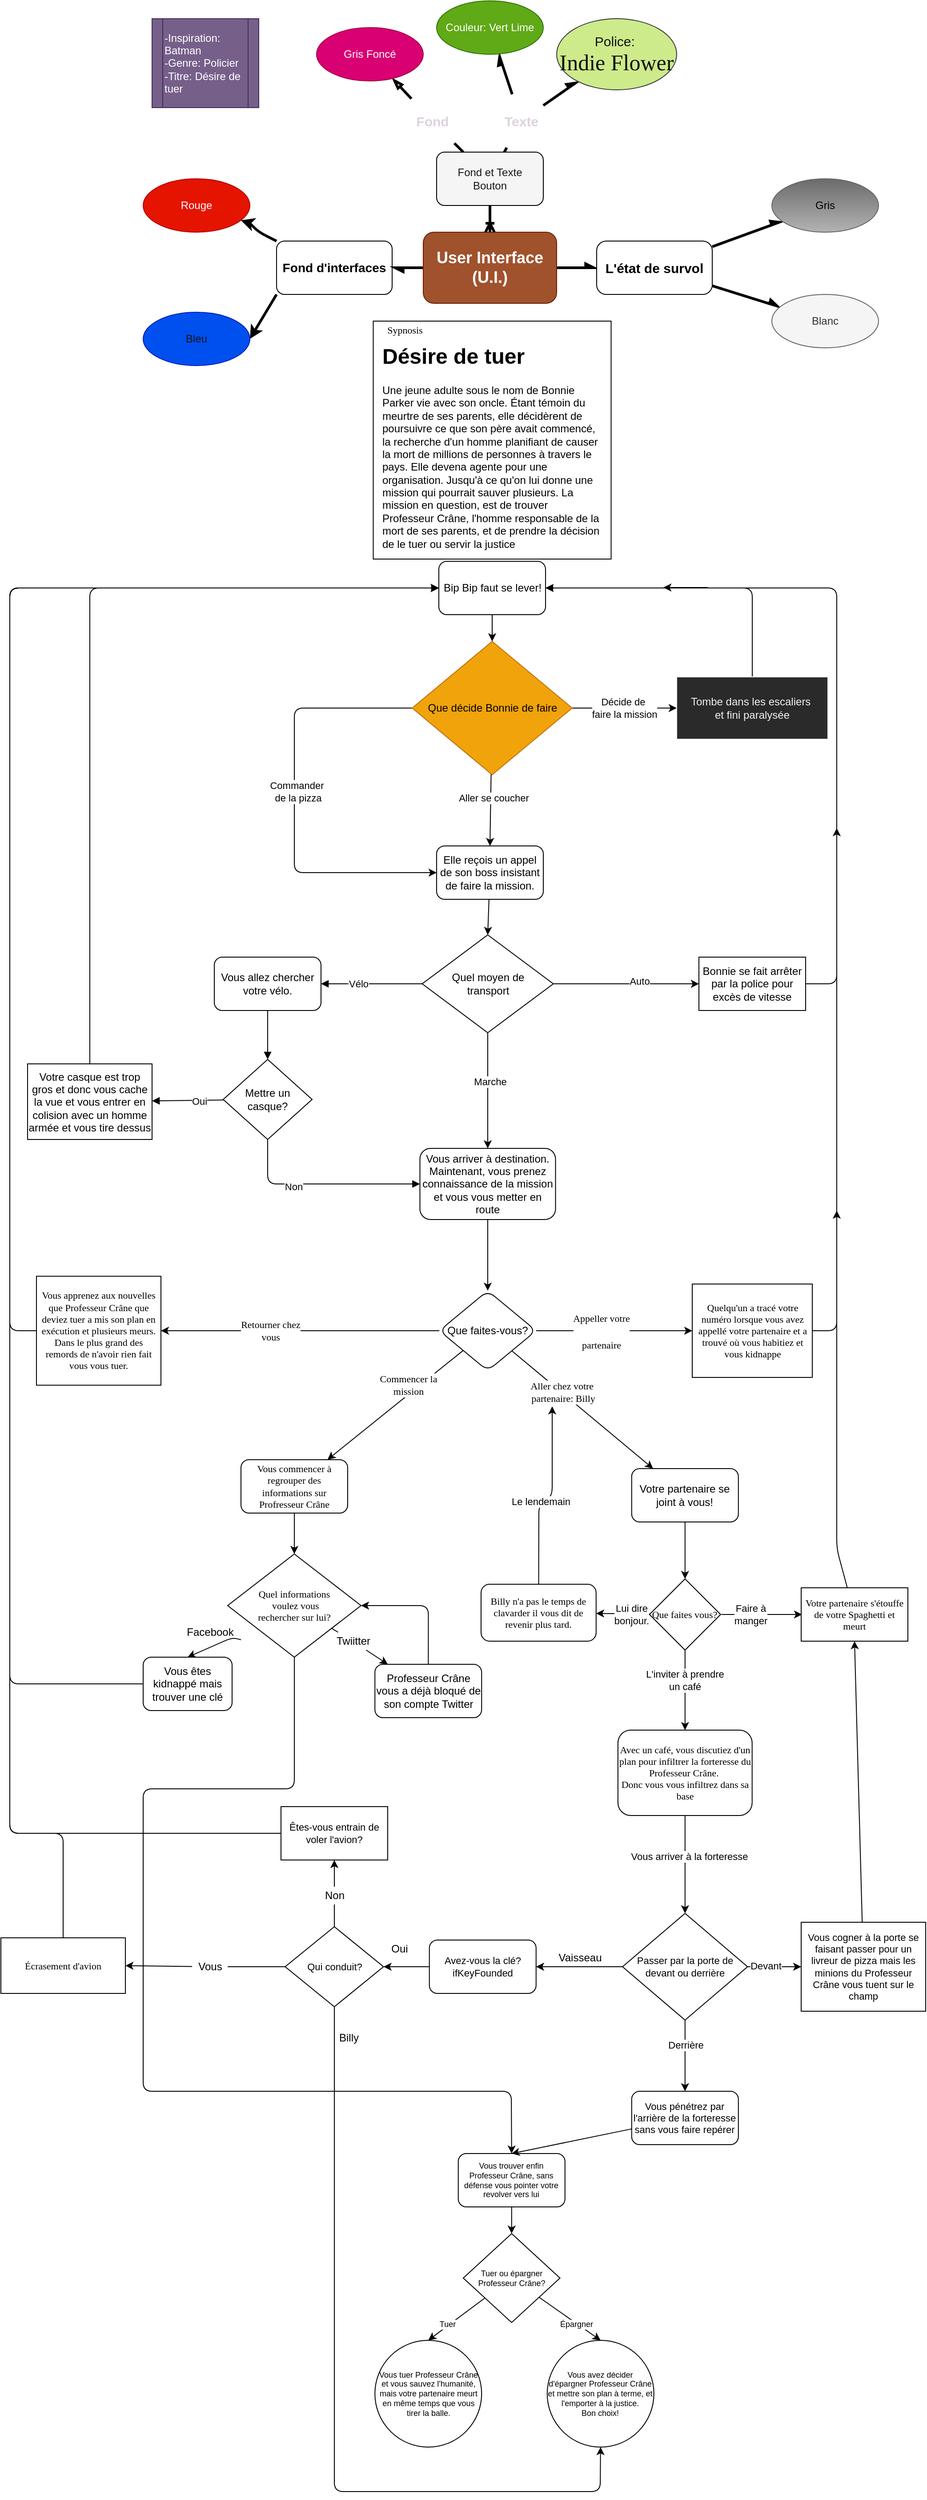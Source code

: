<mxfile>
    <diagram id="v_Run7EOav96LRcK4FTR" name="Sypnosis">
        <mxGraphModel dx="2796" dy="2898" grid="1" gridSize="10" guides="1" tooltips="1" connect="1" arrows="1" fold="1" page="1" pageScale="1" pageWidth="827" pageHeight="1169" math="0" shadow="0">
            <root>
                <mxCell id="0"/>
                <mxCell id="1" parent="0"/>
                <mxCell id="10" value="" style="edgeStyle=none;html=1;strokeWidth=3;" parent="1" target="9" edge="1">
                    <mxGeometry relative="1" as="geometry">
                        <mxPoint x="150" y="260" as="sourcePoint"/>
                        <Array as="points">
                            <mxPoint x="130" y="250"/>
                            <mxPoint x="120" y="240"/>
                        </Array>
                    </mxGeometry>
                </mxCell>
                <mxCell id="11" style="edgeStyle=none;html=1;strokeWidth=3;entryX=1;entryY=0.5;entryDx=0;entryDy=0;exitX=0;exitY=1;exitDx=0;exitDy=0;" parent="1" source="3" target="12" edge="1">
                    <mxGeometry relative="1" as="geometry">
                        <mxPoint x="80" y="300" as="targetPoint"/>
                    </mxGeometry>
                </mxCell>
                <mxCell id="3" value="&lt;h3&gt;Fond d'interfaces&lt;/h3&gt;" style="rounded=1;whiteSpace=wrap;html=1;" parent="1" vertex="1">
                    <mxGeometry x="150" y="260" width="130" height="60" as="geometry"/>
                </mxCell>
                <mxCell id="13" style="edgeStyle=none;html=1;fontColor=#121212;strokeWidth=3;endArrow=ERoneToMany;endFill=0;" parent="1" source="5" edge="1">
                    <mxGeometry relative="1" as="geometry">
                        <mxPoint x="390" y="200" as="targetPoint"/>
                    </mxGeometry>
                </mxCell>
                <mxCell id="32" value="" style="edgeStyle=none;html=1;fontSize=15;fontColor=#DED2DE;endArrow=async;endFill=1;strokeWidth=3;" parent="1" source="5" target="31" edge="1">
                    <mxGeometry relative="1" as="geometry"/>
                </mxCell>
                <mxCell id="33" style="edgeStyle=none;html=1;entryX=1;entryY=0.5;entryDx=0;entryDy=0;fontSize=15;fontColor=#DED2DE;endArrow=async;endFill=1;strokeWidth=3;" parent="1" source="5" target="3" edge="1">
                    <mxGeometry relative="1" as="geometry"/>
                </mxCell>
                <mxCell id="5" value="&lt;h2&gt;User Interface&lt;br&gt;(U.I.)&lt;/h2&gt;" style="rounded=1;whiteSpace=wrap;html=1;fillColor=#a0522d;fontColor=#ffffff;strokeColor=#6D1F00;" parent="1" vertex="1">
                    <mxGeometry x="315" y="250" width="150" height="80" as="geometry"/>
                </mxCell>
                <mxCell id="9" value="Rouge" style="ellipse;whiteSpace=wrap;html=1;rounded=1;fillColor=#e51400;fontColor=#ffffff;strokeColor=#B20000;" parent="1" vertex="1">
                    <mxGeometry y="190" width="120" height="60" as="geometry"/>
                </mxCell>
                <mxCell id="12" value="&lt;font color=&quot;#121212&quot;&gt;Bleu&lt;/font&gt;" style="ellipse;whiteSpace=wrap;html=1;fillColor=#0050ef;strokeColor=#001DBC;fontColor=#ffffff;" parent="1" vertex="1">
                    <mxGeometry y="340" width="120" height="60" as="geometry"/>
                </mxCell>
                <mxCell id="15" value="" style="edgeStyle=none;html=1;fontColor=#121212;endArrow=ERoneToMany;endFill=0;strokeWidth=3;" parent="1" source="14" target="5" edge="1">
                    <mxGeometry relative="1" as="geometry"/>
                </mxCell>
                <mxCell id="17" value="" style="edgeStyle=none;html=1;fontColor=#121112;endArrow=blockThin;endFill=0;strokeWidth=3;startArrow=none;" parent="1" source="21" target="16" edge="1">
                    <mxGeometry relative="1" as="geometry"/>
                </mxCell>
                <mxCell id="19" value="" style="edgeStyle=none;html=1;fontColor=#121112;endArrow=async;endFill=1;strokeWidth=3;startArrow=none;" parent="1" source="24" target="18" edge="1">
                    <mxGeometry relative="1" as="geometry"/>
                </mxCell>
                <mxCell id="14" value="&lt;font color=&quot;#171617&quot;&gt;Fond et Texte&lt;br&gt;Bouton&lt;/font&gt;" style="rounded=1;whiteSpace=wrap;html=1;fillColor=#F5F5F5;" parent="1" vertex="1">
                    <mxGeometry x="330" y="160" width="120" height="60" as="geometry"/>
                </mxCell>
                <mxCell id="16" value="Gris Foncé" style="ellipse;whiteSpace=wrap;html=1;fillColor=#d80073;strokeColor=#A50040;fontColor=#ffffff;rounded=1;" parent="1" vertex="1">
                    <mxGeometry x="195" y="20" width="120" height="60" as="geometry"/>
                </mxCell>
                <mxCell id="18" value="Couleur: Vert Lime" style="ellipse;whiteSpace=wrap;html=1;fillColor=#60a917;strokeColor=#2D7600;fontColor=#ffffff;rounded=1;" parent="1" vertex="1">
                    <mxGeometry x="330" y="-10" width="120" height="60" as="geometry"/>
                </mxCell>
                <mxCell id="21" value="&lt;h3&gt;&lt;font color=&quot;#ded2de&quot; style=&quot;font-size: 15px&quot;&gt;Fond&lt;/font&gt;&lt;/h3&gt;" style="text;html=1;align=center;verticalAlign=middle;resizable=0;points=[];autosize=1;strokeColor=none;fillColor=none;fontColor=#121112;" parent="1" vertex="1">
                    <mxGeometry x="300" y="100" width="50" height="50" as="geometry"/>
                </mxCell>
                <mxCell id="22" value="" style="edgeStyle=none;html=1;fontColor=#121112;endArrow=none;endFill=0;strokeWidth=3;" parent="1" source="14" target="21" edge="1">
                    <mxGeometry relative="1" as="geometry">
                        <mxPoint x="368.571" y="160" as="sourcePoint"/>
                        <mxPoint x="310.18" y="78.252" as="targetPoint"/>
                    </mxGeometry>
                </mxCell>
                <mxCell id="29" value="" style="edgeStyle=none;html=1;fontSize=15;fontColor=#DED2DE;endArrow=async;endFill=1;strokeWidth=3;" parent="1" source="24" target="28" edge="1">
                    <mxGeometry relative="1" as="geometry"/>
                </mxCell>
                <mxCell id="24" value="&lt;h3&gt;&lt;font style=&quot;font-size: 15px&quot;&gt;Texte&lt;/font&gt;&lt;/h3&gt;" style="text;html=1;align=center;verticalAlign=middle;resizable=0;points=[];autosize=1;strokeColor=none;fillColor=none;fontSize=15;fontColor=#DED2DE;" parent="1" vertex="1">
                    <mxGeometry x="400" y="95" width="50" height="60" as="geometry"/>
                </mxCell>
                <mxCell id="25" value="" style="edgeStyle=none;html=1;fontColor=#121112;endArrow=none;endFill=1;strokeWidth=3;" parent="1" source="14" target="24" edge="1">
                    <mxGeometry relative="1" as="geometry">
                        <mxPoint x="408" y="160" as="sourcePoint"/>
                        <mxPoint x="456.759" y="78.735" as="targetPoint"/>
                    </mxGeometry>
                </mxCell>
                <mxCell id="28" value="&lt;font color=&quot;#0f0f0f&quot;&gt;Police:&amp;nbsp;&lt;br&gt;&lt;font face=&quot;Indie Flower&quot; style=&quot;font-size: 25px&quot;&gt;Indie Flower&lt;/font&gt;&lt;br&gt;&lt;/font&gt;" style="ellipse;whiteSpace=wrap;html=1;fontSize=15;fillColor=#cdeb8b;strokeColor=#36393d;" parent="1" vertex="1">
                    <mxGeometry x="465" y="10" width="135" height="80" as="geometry"/>
                </mxCell>
                <mxCell id="35" value="" style="edgeStyle=none;html=1;fontSize=15;fontColor=#DED2DE;endArrow=async;endFill=1;strokeWidth=3;" parent="1" source="31" target="34" edge="1">
                    <mxGeometry relative="1" as="geometry"/>
                </mxCell>
                <mxCell id="37" value="" style="edgeStyle=none;html=1;fontSize=15;fontColor=#DED2DE;endArrow=async;endFill=1;strokeWidth=3;" parent="1" source="31" target="36" edge="1">
                    <mxGeometry relative="1" as="geometry"/>
                </mxCell>
                <mxCell id="31" value="&lt;h2&gt;&lt;font style=&quot;font-size: 15px&quot;&gt;L'état de survol&lt;/font&gt;&lt;/h2&gt;" style="rounded=1;whiteSpace=wrap;html=1;arcSize=18;" parent="1" vertex="1">
                    <mxGeometry x="510" y="260" width="130" height="60" as="geometry"/>
                </mxCell>
                <mxCell id="34" value="Gris" style="ellipse;whiteSpace=wrap;html=1;rounded=1;arcSize=18;fillColor=#6B6B6B;gradientColor=#b3b3b3;strokeColor=#666666;" parent="1" vertex="1">
                    <mxGeometry x="707" y="190" width="120" height="60" as="geometry"/>
                </mxCell>
                <mxCell id="36" value="Blanc" style="ellipse;whiteSpace=wrap;html=1;rounded=1;arcSize=18;fillColor=#f5f5f5;fontColor=#333333;strokeColor=#666666;" parent="1" vertex="1">
                    <mxGeometry x="707" y="320" width="120" height="60" as="geometry"/>
                </mxCell>
                <mxCell id="38" value="" style="whiteSpace=wrap;html=1;aspect=fixed;" parent="1" vertex="1">
                    <mxGeometry x="258.75" y="350" width="267.5" height="267.5" as="geometry"/>
                </mxCell>
                <mxCell id="39" value="&lt;h1&gt;Désire de tuer&lt;/h1&gt;&lt;p&gt;Une jeune adulte sous le nom de Bonnie Parker vie avec son oncle. Étant témoin du meurtre de ses parents, elle décidèrent de poursuivre ce que son père avait commencé, la recherche d'un homme planifiant de causer la mort de millions de personnes à travers le pays. Elle devena agente pour une organisation. Jusqu'à ce qu'on lui donne une mission qui pourrait sauver plusieurs. La mission en question, est de trouver Professeur Crâne, l'homme responsable de la mort de ses parents, et de prendre la décision de le tuer ou servir la justice&lt;/p&gt;" style="text;html=1;strokeColor=none;fillColor=none;spacing=5;spacingTop=-20;whiteSpace=wrap;overflow=hidden;rounded=0;" parent="1" vertex="1">
                    <mxGeometry x="263.75" y="370" width="252.5" height="250" as="geometry"/>
                </mxCell>
                <mxCell id="43" value="" style="edgeStyle=none;html=1;" parent="1" source="41" target="42" edge="1">
                    <mxGeometry relative="1" as="geometry"/>
                </mxCell>
                <mxCell id="44" value="Décide de&amp;nbsp;&lt;br&gt;faire la mission" style="edgeLabel;html=1;align=center;verticalAlign=middle;resizable=0;points=[];" parent="43" vertex="1" connectable="0">
                    <mxGeometry x="0.422" y="-1" relative="1" as="geometry">
                        <mxPoint x="-25" y="-1" as="offset"/>
                    </mxGeometry>
                </mxCell>
                <mxCell id="47" style="edgeStyle=none;html=1;entryX=0;entryY=0.5;entryDx=0;entryDy=0;" parent="1" source="41" target="49" edge="1">
                    <mxGeometry relative="1" as="geometry">
                        <mxPoint x="170" y="980" as="targetPoint"/>
                        <Array as="points">
                            <mxPoint x="170" y="785"/>
                            <mxPoint x="170" y="970"/>
                        </Array>
                    </mxGeometry>
                </mxCell>
                <mxCell id="52" value="Commander&amp;nbsp;&lt;br&gt;de la pizza" style="edgeLabel;html=1;align=center;verticalAlign=middle;resizable=0;points=[];" parent="47" vertex="1" connectable="0">
                    <mxGeometry x="-0.162" y="4" relative="1" as="geometry">
                        <mxPoint y="26" as="offset"/>
                    </mxGeometry>
                </mxCell>
                <mxCell id="48" style="edgeStyle=none;html=1;" parent="1" source="41" edge="1">
                    <mxGeometry relative="1" as="geometry">
                        <mxPoint x="390" y="940" as="targetPoint"/>
                    </mxGeometry>
                </mxCell>
                <mxCell id="51" value="Aller se coucher" style="edgeLabel;html=1;align=center;verticalAlign=middle;resizable=0;points=[];" parent="48" vertex="1" connectable="0">
                    <mxGeometry x="-0.35" y="3" relative="1" as="geometry">
                        <mxPoint as="offset"/>
                    </mxGeometry>
                </mxCell>
                <mxCell id="41" value="Que décide Bonnie de faire" style="rhombus;whiteSpace=wrap;html=1;fillColor=#f0a30a;fontColor=#000000;strokeColor=#BD7000;" parent="1" vertex="1">
                    <mxGeometry x="302.5" y="710" width="180" height="150" as="geometry"/>
                </mxCell>
                <mxCell id="55" style="edgeStyle=none;html=1;entryX=1;entryY=0.5;entryDx=0;entryDy=0;" parent="1" source="42" target="53" edge="1">
                    <mxGeometry relative="1" as="geometry">
                        <Array as="points">
                            <mxPoint x="685" y="650"/>
                        </Array>
                    </mxGeometry>
                </mxCell>
                <mxCell id="42" value="Tombe dans les escaliers&amp;nbsp;&lt;br&gt;et fini paralysée" style="rounded=0;whiteSpace=wrap;html=1;fontFamily=Helvetica;fontSize=12;fontColor=rgb(240, 240, 240);align=center;strokeColor=rgb(240, 240, 240);fillColor=rgb(42, 42, 42);" parent="1" vertex="1">
                    <mxGeometry x="600" y="750" width="170" height="70" as="geometry"/>
                </mxCell>
                <mxCell id="56" style="edgeStyle=none;html=1;entryX=0.5;entryY=0;entryDx=0;entryDy=0;" parent="1" source="49" target="57" edge="1">
                    <mxGeometry relative="1" as="geometry">
                        <mxPoint x="390" y="1060" as="targetPoint"/>
                    </mxGeometry>
                </mxCell>
                <mxCell id="49" value="Elle reçois un appel de son boss insistant de faire la mission." style="rounded=1;whiteSpace=wrap;html=1;" parent="1" vertex="1">
                    <mxGeometry x="330" y="940" width="120" height="60" as="geometry"/>
                </mxCell>
                <mxCell id="54" style="edgeStyle=none;html=1;" parent="1" source="53" target="41" edge="1">
                    <mxGeometry relative="1" as="geometry"/>
                </mxCell>
                <mxCell id="53" value="Bip Bip faut se lever!" style="rounded=1;whiteSpace=wrap;html=1;" parent="1" vertex="1">
                    <mxGeometry x="332.5" y="620" width="120" height="60" as="geometry"/>
                </mxCell>
                <mxCell id="59" style="edgeStyle=none;html=1;entryX=0.5;entryY=0;entryDx=0;entryDy=0;" parent="1" source="57" target="79" edge="1">
                    <mxGeometry relative="1" as="geometry">
                        <mxPoint x="390" y="1300" as="targetPoint"/>
                    </mxGeometry>
                </mxCell>
                <mxCell id="76" value="Marche" style="edgeLabel;html=1;align=center;verticalAlign=middle;resizable=0;points=[];" parent="59" vertex="1" connectable="0">
                    <mxGeometry x="-0.156" y="2" relative="1" as="geometry">
                        <mxPoint as="offset"/>
                    </mxGeometry>
                </mxCell>
                <mxCell id="60" style="edgeStyle=none;html=1;entryX=0;entryY=0.5;entryDx=0;entryDy=0;" parent="1" source="57" target="62" edge="1">
                    <mxGeometry relative="1" as="geometry">
                        <mxPoint x="620" y="1095" as="targetPoint"/>
                    </mxGeometry>
                </mxCell>
                <mxCell id="61" value="Auto" style="edgeLabel;html=1;align=center;verticalAlign=middle;resizable=0;points=[];" parent="60" vertex="1" connectable="0">
                    <mxGeometry x="0.181" y="3" relative="1" as="geometry">
                        <mxPoint as="offset"/>
                    </mxGeometry>
                </mxCell>
                <mxCell id="66" style="edgeStyle=none;html=1;endArrow=block;endFill=1;entryX=1;entryY=0.5;entryDx=0;entryDy=0;" parent="1" source="57" target="69" edge="1">
                    <mxGeometry relative="1" as="geometry">
                        <mxPoint x="210" y="1095" as="targetPoint"/>
                    </mxGeometry>
                </mxCell>
                <mxCell id="67" value="Vélo" style="edgeLabel;html=1;align=center;verticalAlign=middle;resizable=0;points=[];" parent="66" vertex="1" connectable="0">
                    <mxGeometry x="0.268" relative="1" as="geometry">
                        <mxPoint as="offset"/>
                    </mxGeometry>
                </mxCell>
                <mxCell id="57" value="Quel moyen de &lt;br&gt;transport" style="rhombus;whiteSpace=wrap;html=1;" parent="1" vertex="1">
                    <mxGeometry x="313.75" y="1040" width="147.5" height="110" as="geometry"/>
                </mxCell>
                <mxCell id="63" style="edgeStyle=none;html=1;entryX=1;entryY=0.5;entryDx=0;entryDy=0;endArrow=block;endFill=1;" parent="1" source="62" target="53" edge="1">
                    <mxGeometry relative="1" as="geometry">
                        <mxPoint x="780" y="640" as="targetPoint"/>
                        <Array as="points">
                            <mxPoint x="780" y="1095"/>
                            <mxPoint x="780" y="650"/>
                        </Array>
                    </mxGeometry>
                </mxCell>
                <mxCell id="62" value="Bonnie se fait arrêter par la police pour excès de vitesse" style="rounded=0;whiteSpace=wrap;html=1;" parent="1" vertex="1">
                    <mxGeometry x="625" y="1065" width="120" height="60" as="geometry"/>
                </mxCell>
                <mxCell id="65" value="" style="endArrow=classic;html=1;" parent="1" edge="1">
                    <mxGeometry width="50" height="50" relative="1" as="geometry">
                        <mxPoint x="635" y="649.5" as="sourcePoint"/>
                        <mxPoint x="585" y="649.5" as="targetPoint"/>
                    </mxGeometry>
                </mxCell>
                <mxCell id="70" style="edgeStyle=none;html=1;endArrow=block;endFill=1;" parent="1" source="69" target="71" edge="1">
                    <mxGeometry relative="1" as="geometry">
                        <mxPoint x="140" y="1200" as="targetPoint"/>
                    </mxGeometry>
                </mxCell>
                <mxCell id="69" value="Vous allez chercher votre vélo." style="rounded=1;whiteSpace=wrap;html=1;" parent="1" vertex="1">
                    <mxGeometry x="80" y="1065" width="120" height="60" as="geometry"/>
                </mxCell>
                <mxCell id="72" style="edgeStyle=none;html=1;endArrow=block;endFill=1;" parent="1" source="71" target="73" edge="1">
                    <mxGeometry relative="1" as="geometry">
                        <mxPoint x="-30" y="1225" as="targetPoint"/>
                    </mxGeometry>
                </mxCell>
                <mxCell id="74" value="Oui" style="edgeLabel;html=1;align=center;verticalAlign=middle;resizable=0;points=[];" parent="72" vertex="1" connectable="0">
                    <mxGeometry x="-0.317" y="1" relative="1" as="geometry">
                        <mxPoint as="offset"/>
                    </mxGeometry>
                </mxCell>
                <mxCell id="75" style="edgeStyle=none;html=1;endArrow=block;endFill=1;entryX=0;entryY=0.5;entryDx=0;entryDy=0;" parent="1" source="71" target="79" edge="1">
                    <mxGeometry relative="1" as="geometry">
                        <mxPoint x="140" y="1340" as="targetPoint"/>
                        <Array as="points">
                            <mxPoint x="140" y="1320"/>
                        </Array>
                    </mxGeometry>
                </mxCell>
                <mxCell id="78" value="Non" style="edgeLabel;html=1;align=center;verticalAlign=middle;resizable=0;points=[];" parent="75" vertex="1" connectable="0">
                    <mxGeometry x="-0.286" y="-3" relative="1" as="geometry">
                        <mxPoint as="offset"/>
                    </mxGeometry>
                </mxCell>
                <mxCell id="71" value="Mettre un casque?" style="rhombus;whiteSpace=wrap;html=1;" parent="1" vertex="1">
                    <mxGeometry x="90" y="1180" width="100" height="90" as="geometry"/>
                </mxCell>
                <mxCell id="77" style="edgeStyle=none;html=1;endArrow=block;endFill=1;entryX=0;entryY=0.5;entryDx=0;entryDy=0;" parent="1" source="73" target="53" edge="1">
                    <mxGeometry relative="1" as="geometry">
                        <mxPoint x="-100" y="610" as="targetPoint"/>
                        <Array as="points">
                            <mxPoint x="-60" y="650"/>
                        </Array>
                    </mxGeometry>
                </mxCell>
                <mxCell id="73" value="Votre casque est trop gros et donc vous cache la vue et vous entrer en colision avec un homme armée et vous tire dessus" style="rounded=0;whiteSpace=wrap;html=1;" parent="1" vertex="1">
                    <mxGeometry x="-130" y="1185" width="140" height="85" as="geometry"/>
                </mxCell>
                <mxCell id="81" value="" style="edgeStyle=none;html=1;" parent="1" source="79" target="80" edge="1">
                    <mxGeometry relative="1" as="geometry"/>
                </mxCell>
                <mxCell id="79" value="Vous arriver à destination. Maintenant, vous prenez connaissance de la mission et vous vous metter en route" style="rounded=1;whiteSpace=wrap;html=1;" parent="1" vertex="1">
                    <mxGeometry x="311.25" y="1280" width="152.5" height="80" as="geometry"/>
                </mxCell>
                <mxCell id="86" value="" style="edgeStyle=none;html=1;fontFamily=Indie Flower;fontSource=https%3A%2F%2Ffonts.googleapis.com%2Fcss%3Ffamily%3DIndie%2BFlower;fontSize=25;" parent="1" source="80" target="88" edge="1">
                    <mxGeometry relative="1" as="geometry">
                        <mxPoint x="526.298" y="1600" as="targetPoint"/>
                    </mxGeometry>
                </mxCell>
                <mxCell id="87" value="&lt;font style=&quot;font-size: 11px&quot;&gt;&lt;font face=&quot;Verdana&quot; style=&quot;font-size: 11px&quot;&gt;Appeller votre&lt;br&gt;partenaire&lt;/font&gt;&lt;br&gt;&lt;/font&gt;" style="edgeLabel;html=1;align=center;verticalAlign=middle;resizable=0;points=[];fontSize=25;fontFamily=Indie Flower;" parent="86" vertex="1" connectable="0">
                    <mxGeometry x="-0.167" y="4" relative="1" as="geometry">
                        <mxPoint as="offset"/>
                    </mxGeometry>
                </mxCell>
                <mxCell id="92" value="" style="edgeStyle=none;html=1;fontFamily=Verdana;fontSize=11;" parent="1" source="80" target="91" edge="1">
                    <mxGeometry relative="1" as="geometry"/>
                </mxCell>
                <mxCell id="93" value="Aller chez votre&amp;nbsp;&lt;br&gt;partenaire: Billy" style="edgeLabel;html=1;align=center;verticalAlign=middle;resizable=0;points=[];fontSize=11;fontFamily=Verdana;" parent="92" vertex="1" connectable="0">
                    <mxGeometry x="-0.283" y="1" relative="1" as="geometry">
                        <mxPoint as="offset"/>
                    </mxGeometry>
                </mxCell>
                <mxCell id="94" style="edgeStyle=none;html=1;fontFamily=Verdana;fontSize=11;" parent="1" source="80" target="96" edge="1">
                    <mxGeometry relative="1" as="geometry">
                        <mxPoint x="300" y="1630" as="targetPoint"/>
                    </mxGeometry>
                </mxCell>
                <mxCell id="95" value="Commencer la&lt;br&gt;mission" style="edgeLabel;html=1;align=center;verticalAlign=middle;resizable=0;points=[];fontSize=11;fontFamily=Verdana;" parent="94" vertex="1" connectable="0">
                    <mxGeometry x="-0.193" y="3" relative="1" as="geometry">
                        <mxPoint x="-3" y="-13" as="offset"/>
                    </mxGeometry>
                </mxCell>
                <mxCell id="97" style="edgeStyle=none;html=1;fontFamily=Verdana;fontSize=11;entryX=1;entryY=0.5;entryDx=0;entryDy=0;" parent="1" source="80" target="100" edge="1">
                    <mxGeometry relative="1" as="geometry">
                        <mxPoint x="179.208" y="1480.792" as="targetPoint"/>
                    </mxGeometry>
                </mxCell>
                <mxCell id="98" value="Retourner chez&lt;br&gt;vous" style="edgeLabel;html=1;align=center;verticalAlign=middle;resizable=0;points=[];fontSize=11;fontFamily=Verdana;" parent="97" vertex="1" connectable="0">
                    <mxGeometry x="0.44" y="1" relative="1" as="geometry">
                        <mxPoint x="35" y="-1" as="offset"/>
                    </mxGeometry>
                </mxCell>
                <mxCell id="80" value="Que faites-vous?" style="rhombus;whiteSpace=wrap;html=1;rounded=1;" parent="1" vertex="1">
                    <mxGeometry x="333.13" y="1440" width="108.75" height="90" as="geometry"/>
                </mxCell>
                <mxCell id="82" value="&lt;div&gt;&lt;span style=&quot;color: rgb(255 , 255 , 255)&quot;&gt;-Inspiration: Batman&lt;/span&gt;&lt;/div&gt;&lt;span style=&quot;color: rgb(255 , 255 , 255)&quot;&gt;-Genre: Policier&lt;/span&gt;&lt;br style=&quot;color: rgb(255 , 255 , 255)&quot;&gt;&lt;span style=&quot;color: rgb(255 , 255 , 255)&quot;&gt;-Titre: Désire de tuer&lt;/span&gt;" style="shape=process;whiteSpace=wrap;html=1;backgroundOutline=1;align=left;fillColor=#76608a;fontColor=#ffffff;strokeColor=#432D57;" parent="1" vertex="1">
                    <mxGeometry x="10" y="10" width="120" height="100" as="geometry"/>
                </mxCell>
                <mxCell id="89" style="edgeStyle=none;html=1;fontFamily=Verdana;fontSize=11;" parent="1" source="88" edge="1">
                    <mxGeometry relative="1" as="geometry">
                        <mxPoint x="780" y="920" as="targetPoint"/>
                        <Array as="points">
                            <mxPoint x="780" y="1485"/>
                        </Array>
                    </mxGeometry>
                </mxCell>
                <mxCell id="88" value="Quelqu'un a tracé votre numéro lorsque vous avez appellé votre partenaire et a trouvé où vous habitiez et vous kidnappe" style="rounded=0;whiteSpace=wrap;html=1;fontFamily=Verdana;fontSize=11;" parent="1" vertex="1">
                    <mxGeometry x="617.5" y="1432.5" width="135" height="105" as="geometry"/>
                </mxCell>
                <mxCell id="107" style="edgeStyle=none;html=1;fontFamily=Verdana;fontSize=11;" parent="1" source="91" target="104" edge="1">
                    <mxGeometry relative="1" as="geometry"/>
                </mxCell>
                <mxCell id="91" value="Votre partenaire se joint à vous!" style="whiteSpace=wrap;html=1;rounded=1;" parent="1" vertex="1">
                    <mxGeometry x="549.385" y="1640" width="120" height="60" as="geometry"/>
                </mxCell>
                <mxCell id="106" style="edgeStyle=none;html=1;entryX=0.5;entryY=0;entryDx=0;entryDy=0;fontFamily=Verdana;fontSize=11;" parent="1" source="96" target="105" edge="1">
                    <mxGeometry relative="1" as="geometry"/>
                </mxCell>
                <mxCell id="96" value="Vous commencer à regrouper des informations sur Profresseur Crâne" style="rounded=1;whiteSpace=wrap;html=1;fontFamily=Verdana;fontSize=11;" parent="1" vertex="1">
                    <mxGeometry x="110" y="1630" width="120" height="60" as="geometry"/>
                </mxCell>
                <mxCell id="101" style="edgeStyle=none;html=1;fontFamily=Verdana;fontSize=11;entryX=0;entryY=0.5;entryDx=0;entryDy=0;" parent="1" source="100" target="53" edge="1">
                    <mxGeometry relative="1" as="geometry">
                        <mxPoint x="-150" y="650" as="targetPoint"/>
                        <Array as="points">
                            <mxPoint x="-150" y="1485"/>
                            <mxPoint x="-150" y="650"/>
                        </Array>
                    </mxGeometry>
                </mxCell>
                <mxCell id="100" value="Vous apprenez aux nouvelles que Professeur Crâne que deviez tuer a mis son plan en exécution et plusieurs meurs. Dans le plus grand des remords de n'avoir rien fait vous vous tuer." style="rounded=0;whiteSpace=wrap;html=1;fontFamily=Verdana;fontSize=11;" parent="1" vertex="1">
                    <mxGeometry x="-120" y="1423.75" width="140" height="122.5" as="geometry"/>
                </mxCell>
                <mxCell id="103" value="Sypnosis" style="text;html=1;align=center;verticalAlign=middle;resizable=0;points=[];autosize=1;strokeColor=none;fillColor=none;fontSize=11;fontFamily=Verdana;" parent="1" vertex="1">
                    <mxGeometry x="263.75" y="350" width="60" height="20" as="geometry"/>
                </mxCell>
                <mxCell id="131" value="" style="edgeStyle=none;html=1;fontSize=9;" parent="1" source="104" target="130" edge="1">
                    <mxGeometry relative="1" as="geometry"/>
                </mxCell>
                <mxCell id="132" value="L'inviter à prendre&lt;br style=&quot;font-size: 11px;&quot;&gt;un café" style="edgeLabel;html=1;align=center;verticalAlign=middle;resizable=0;points=[];fontSize=11;" parent="131" vertex="1" connectable="0">
                    <mxGeometry x="-0.257" y="-1" relative="1" as="geometry">
                        <mxPoint as="offset"/>
                    </mxGeometry>
                </mxCell>
                <mxCell id="134" value="" style="edgeStyle=none;html=1;fontSize=11;" parent="1" edge="1">
                    <mxGeometry relative="1" as="geometry">
                        <mxPoint x="650.39" y="1804" as="sourcePoint"/>
                        <mxPoint x="741" y="1804" as="targetPoint"/>
                    </mxGeometry>
                </mxCell>
                <mxCell id="138" value="Faire à &lt;br&gt;manger" style="edgeLabel;html=1;align=center;verticalAlign=middle;resizable=0;points=[];fontSize=11;" parent="134" vertex="1" connectable="0">
                    <mxGeometry x="-0.291" relative="1" as="geometry">
                        <mxPoint as="offset"/>
                    </mxGeometry>
                </mxCell>
                <mxCell id="136" value="" style="edgeStyle=none;html=1;fontSize=11;" parent="1" source="104" target="135" edge="1">
                    <mxGeometry relative="1" as="geometry"/>
                </mxCell>
                <mxCell id="140" value="Lui dire&lt;br&gt;bonjour." style="edgeLabel;html=1;align=center;verticalAlign=middle;resizable=0;points=[];fontSize=11;" parent="136" vertex="1" connectable="0">
                    <mxGeometry x="-0.293" relative="1" as="geometry">
                        <mxPoint as="offset"/>
                    </mxGeometry>
                </mxCell>
                <mxCell id="104" value="Que faites vous?" style="rhombus;whiteSpace=wrap;html=1;fontFamily=Verdana;fontSize=11;" parent="1" vertex="1">
                    <mxGeometry x="569.39" y="1764" width="80" height="80" as="geometry"/>
                </mxCell>
                <mxCell id="109" value="" style="edgeStyle=none;html=1;entryX=0.5;entryY=0;entryDx=0;entryDy=0;startArrow=none;" parent="1" source="152" target="110" edge="1">
                    <mxGeometry relative="1" as="geometry">
                        <mxPoint x="170" y="1960" as="targetPoint"/>
                        <Array as="points">
                            <mxPoint x="100" y="1830"/>
                        </Array>
                    </mxGeometry>
                </mxCell>
                <mxCell id="113" style="edgeStyle=none;html=1;startArrow=none;" parent="1" source="154" target="115" edge="1">
                    <mxGeometry relative="1" as="geometry">
                        <mxPoint x="258.75" y="1870" as="targetPoint"/>
                    </mxGeometry>
                </mxCell>
                <mxCell id="157" style="edgeStyle=none;html=1;entryX=0.5;entryY=0;entryDx=0;entryDy=0;" edge="1" parent="1" source="105" target="125">
                    <mxGeometry relative="1" as="geometry">
                        <Array as="points">
                            <mxPoint x="170" y="2000"/>
                            <mxPoint y="2000"/>
                            <mxPoint y="2340"/>
                            <mxPoint x="414" y="2340"/>
                        </Array>
                    </mxGeometry>
                </mxCell>
                <mxCell id="105" value="Quel informations&lt;br&gt;&amp;nbsp;voulez vous &lt;br&gt;rechercher sur lui?" style="rhombus;whiteSpace=wrap;html=1;fontFamily=Verdana;fontSize=11;" parent="1" vertex="1">
                    <mxGeometry x="95" y="1736" width="150" height="116" as="geometry"/>
                </mxCell>
                <mxCell id="156" style="edgeStyle=none;html=1;entryX=0;entryY=0.5;entryDx=0;entryDy=0;" edge="1" parent="1" source="110" target="53">
                    <mxGeometry relative="1" as="geometry">
                        <mxPoint x="-200" y="1590" as="targetPoint"/>
                        <Array as="points">
                            <mxPoint x="-150" y="1882"/>
                            <mxPoint x="-150" y="650"/>
                        </Array>
                    </mxGeometry>
                </mxCell>
                <mxCell id="110" value="Vous êtes kidnappé mais trouver une clé" style="rounded=1;whiteSpace=wrap;html=1;" parent="1" vertex="1">
                    <mxGeometry y="1852" width="100" height="60" as="geometry"/>
                </mxCell>
                <mxCell id="116" style="edgeStyle=none;html=1;entryX=1;entryY=0.5;entryDx=0;entryDy=0;fontSize=9;" parent="1" source="115" target="105" edge="1">
                    <mxGeometry relative="1" as="geometry">
                        <Array as="points">
                            <mxPoint x="320.75" y="1794"/>
                        </Array>
                    </mxGeometry>
                </mxCell>
                <mxCell id="115" value="Professeur Crâne vous a déjà bloqué de son compte Twitter" style="rounded=1;whiteSpace=wrap;html=1;" parent="1" vertex="1">
                    <mxGeometry x="260.63" y="1860" width="120" height="60" as="geometry"/>
                </mxCell>
                <mxCell id="117" value="Vous tuer Professeur Crâne et vous sauvez l'humanité, mais votre partenaire meurt en même temps que vous tirer la balle." style="ellipse;whiteSpace=wrap;html=1;aspect=fixed;fontSize=9;" parent="1" vertex="1">
                    <mxGeometry x="260.63" y="2620" width="120" height="120" as="geometry"/>
                </mxCell>
                <mxCell id="118" value="Vous avez décider d'épargner Professeur Crâne et mettre son plan à terme, et l'emporter à la justice.&lt;br&gt;Bon choix!" style="ellipse;whiteSpace=wrap;html=1;aspect=fixed;fontSize=9;" parent="1" vertex="1">
                    <mxGeometry x="454.38" y="2620" width="120" height="120" as="geometry"/>
                </mxCell>
                <mxCell id="120" style="edgeStyle=none;html=1;entryX=0.5;entryY=0;entryDx=0;entryDy=0;fontSize=9;" parent="1" source="119" target="117" edge="1">
                    <mxGeometry relative="1" as="geometry"/>
                </mxCell>
                <mxCell id="121" value="Tuer" style="edgeLabel;html=1;align=center;verticalAlign=middle;resizable=0;points=[];fontSize=9;" parent="120" vertex="1" connectable="0">
                    <mxGeometry x="0.279" y="-2" relative="1" as="geometry">
                        <mxPoint x="-1" as="offset"/>
                    </mxGeometry>
                </mxCell>
                <mxCell id="122" style="edgeStyle=none;html=1;entryX=0.5;entryY=0;entryDx=0;entryDy=0;fontSize=9;" parent="1" source="119" target="118" edge="1">
                    <mxGeometry relative="1" as="geometry"/>
                </mxCell>
                <mxCell id="124" value="Épargner" style="edgeLabel;html=1;align=center;verticalAlign=middle;resizable=0;points=[];fontSize=9;" parent="122" vertex="1" connectable="0">
                    <mxGeometry x="0.214" y="-1" relative="1" as="geometry">
                        <mxPoint as="offset"/>
                    </mxGeometry>
                </mxCell>
                <mxCell id="119" value="Tuer ou épargner&lt;br&gt;Professeur Crâne?" style="rhombus;whiteSpace=wrap;html=1;fontSize=9;" parent="1" vertex="1">
                    <mxGeometry x="360" y="2500" width="108.75" height="100" as="geometry"/>
                </mxCell>
                <mxCell id="126" style="edgeStyle=none;html=1;fontSize=9;" parent="1" source="125" target="119" edge="1">
                    <mxGeometry relative="1" as="geometry"/>
                </mxCell>
                <mxCell id="125" value="&lt;span&gt;Vous trouver enfin Professeur Crâne, sans défense vous pointer votre revolver vers lui&lt;/span&gt;" style="rounded=1;whiteSpace=wrap;html=1;fontSize=9;" parent="1" vertex="1">
                    <mxGeometry x="354.38" y="2410" width="120" height="60" as="geometry"/>
                </mxCell>
                <mxCell id="DAfsbiZkUK1ATvpT1wVj-142" style="edgeStyle=none;html=1;fontSize=11;" parent="1" source="130" target="DAfsbiZkUK1ATvpT1wVj-144" edge="1">
                    <mxGeometry relative="1" as="geometry">
                        <mxPoint x="609.39" y="2160" as="targetPoint"/>
                    </mxGeometry>
                </mxCell>
                <mxCell id="DAfsbiZkUK1ATvpT1wVj-143" value="Vous arriver à la forteresse" style="edgeLabel;html=1;align=center;verticalAlign=middle;resizable=0;points=[];fontSize=11;" parent="DAfsbiZkUK1ATvpT1wVj-142" vertex="1" connectable="0">
                    <mxGeometry x="-0.169" y="4" relative="1" as="geometry">
                        <mxPoint as="offset"/>
                    </mxGeometry>
                </mxCell>
                <mxCell id="130" value="Avec un café, vous discutiez d'un plan pour infiltrer la forteresse du Professeur Crâne.&amp;nbsp;&lt;br&gt;Donc vous vous infiltrez dans sa base" style="rounded=1;whiteSpace=wrap;html=1;fontSize=11;fontFamily=Verdana;" parent="1" vertex="1">
                    <mxGeometry x="533.93" y="1934" width="150.92" height="96" as="geometry"/>
                </mxCell>
                <mxCell id="139" style="edgeStyle=none;html=1;fontSize=11;" parent="1" source="133" edge="1">
                    <mxGeometry relative="1" as="geometry">
                        <mxPoint x="780" y="1350" as="targetPoint"/>
                        <Array as="points">
                            <mxPoint x="780" y="1730"/>
                        </Array>
                    </mxGeometry>
                </mxCell>
                <mxCell id="133" value="Votre partenaire s'étouffe de votre Spaghetti et meurt" style="whiteSpace=wrap;html=1;fontSize=11;fontFamily=Verdana;" parent="1" vertex="1">
                    <mxGeometry x="740" y="1774" width="120" height="60" as="geometry"/>
                </mxCell>
                <mxCell id="141" style="edgeStyle=none;html=1;fontSize=11;" parent="1" source="135" edge="1">
                    <mxGeometry relative="1" as="geometry">
                        <mxPoint x="460" y="1570" as="targetPoint"/>
                        <Array as="points">
                            <mxPoint x="445" y="1680"/>
                            <mxPoint x="460" y="1670"/>
                        </Array>
                    </mxGeometry>
                </mxCell>
                <mxCell id="142" value="Le lendemain" style="edgeLabel;html=1;align=center;verticalAlign=middle;resizable=0;points=[];fontSize=11;" parent="141" vertex="1" connectable="0">
                    <mxGeometry x="-0.1" y="2" relative="1" as="geometry">
                        <mxPoint as="offset"/>
                    </mxGeometry>
                </mxCell>
                <mxCell id="135" value="Billy n'a pas le temps de clavarder il vous dit de revenir plus tard." style="rounded=1;whiteSpace=wrap;html=1;fontSize=11;fontFamily=Verdana;" parent="1" vertex="1">
                    <mxGeometry x="380" y="1770" width="129.39" height="64" as="geometry"/>
                </mxCell>
                <mxCell id="DAfsbiZkUK1ATvpT1wVj-145" style="edgeStyle=none;html=1;fontSize=11;" parent="1" source="DAfsbiZkUK1ATvpT1wVj-144" target="DAfsbiZkUK1ATvpT1wVj-151" edge="1">
                    <mxGeometry relative="1" as="geometry">
                        <mxPoint x="609.39" y="2370" as="targetPoint"/>
                    </mxGeometry>
                </mxCell>
                <mxCell id="DAfsbiZkUK1ATvpT1wVj-146" value="Derrière" style="edgeLabel;html=1;align=center;verticalAlign=middle;resizable=0;points=[];fontSize=11;" parent="DAfsbiZkUK1ATvpT1wVj-145" vertex="1" connectable="0">
                    <mxGeometry x="-0.309" relative="1" as="geometry">
                        <mxPoint as="offset"/>
                    </mxGeometry>
                </mxCell>
                <mxCell id="DAfsbiZkUK1ATvpT1wVj-147" style="edgeStyle=none;html=1;fontSize=11;" parent="1" source="DAfsbiZkUK1ATvpT1wVj-144" target="DAfsbiZkUK1ATvpT1wVj-149" edge="1">
                    <mxGeometry relative="1" as="geometry">
                        <mxPoint x="760" y="2200" as="targetPoint"/>
                    </mxGeometry>
                </mxCell>
                <mxCell id="DAfsbiZkUK1ATvpT1wVj-148" value="Devant" style="edgeLabel;html=1;align=center;verticalAlign=middle;resizable=0;points=[];fontSize=11;" parent="DAfsbiZkUK1ATvpT1wVj-147" vertex="1" connectable="0">
                    <mxGeometry x="-0.32" y="1" relative="1" as="geometry">
                        <mxPoint as="offset"/>
                    </mxGeometry>
                </mxCell>
                <mxCell id="144" value="" style="edgeStyle=none;html=1;" edge="1" parent="1" source="DAfsbiZkUK1ATvpT1wVj-144" target="143">
                    <mxGeometry relative="1" as="geometry"/>
                </mxCell>
                <mxCell id="DAfsbiZkUK1ATvpT1wVj-144" value="Passer par la porte de devant ou derrière" style="rhombus;whiteSpace=wrap;html=1;fontSize=11;" parent="1" vertex="1">
                    <mxGeometry x="539.08" y="2140" width="140.62" height="120" as="geometry"/>
                </mxCell>
                <mxCell id="DAfsbiZkUK1ATvpT1wVj-150" style="edgeStyle=none;html=1;entryX=0.5;entryY=1;entryDx=0;entryDy=0;fontSize=11;" parent="1" source="DAfsbiZkUK1ATvpT1wVj-149" target="133" edge="1">
                    <mxGeometry relative="1" as="geometry"/>
                </mxCell>
                <mxCell id="DAfsbiZkUK1ATvpT1wVj-149" value="Vous cogner à la porte se faisant passer pour un livreur de pizza mais les minions du Professeur Crâne vous tuent sur le champ" style="rounded=0;whiteSpace=wrap;html=1;fontSize=11;" parent="1" vertex="1">
                    <mxGeometry x="740" y="2150" width="140" height="100" as="geometry"/>
                </mxCell>
                <mxCell id="DAfsbiZkUK1ATvpT1wVj-152" style="edgeStyle=none;html=1;entryX=0.5;entryY=0;entryDx=0;entryDy=0;fontSize=11;" parent="1" source="DAfsbiZkUK1ATvpT1wVj-151" target="125" edge="1">
                    <mxGeometry relative="1" as="geometry"/>
                </mxCell>
                <mxCell id="DAfsbiZkUK1ATvpT1wVj-151" value="Vous pénétrez par l'arrière de la forteresse sans vous faire repérer" style="rounded=1;whiteSpace=wrap;html=1;fontSize=11;" parent="1" vertex="1">
                    <mxGeometry x="549.39" y="2340" width="120" height="60" as="geometry"/>
                </mxCell>
                <mxCell id="151" style="edgeStyle=none;html=1;entryX=1;entryY=0.5;entryDx=0;entryDy=0;" edge="1" parent="1" source="143" target="148">
                    <mxGeometry relative="1" as="geometry"/>
                </mxCell>
                <mxCell id="143" value="Avez-vous la clé? ifKeyFounded" style="rounded=1;whiteSpace=wrap;html=1;fontSize=11;" vertex="1" parent="1">
                    <mxGeometry x="321.88" y="2170" width="120" height="60" as="geometry"/>
                </mxCell>
                <mxCell id="145" value="Vaisseau" style="text;html=1;align=center;verticalAlign=middle;resizable=0;points=[];autosize=1;strokeColor=none;fillColor=none;" vertex="1" parent="1">
                    <mxGeometry x="461.25" y="2180" width="60" height="20" as="geometry"/>
                </mxCell>
                <mxCell id="159" style="edgeStyle=none;html=1;startArrow=none;entryX=1;entryY=0.5;entryDx=0;entryDy=0;" edge="1" parent="1" source="162" target="164">
                    <mxGeometry relative="1" as="geometry">
                        <mxPoint x="-70" y="2200" as="targetPoint"/>
                    </mxGeometry>
                </mxCell>
                <mxCell id="160" style="edgeStyle=none;html=1;entryX=0.5;entryY=1;entryDx=0;entryDy=0;" edge="1" parent="1" source="148" target="118">
                    <mxGeometry relative="1" as="geometry">
                        <mxPoint x="540" y="2870" as="targetPoint"/>
                        <Array as="points">
                            <mxPoint x="215" y="2790"/>
                            <mxPoint x="514" y="2790"/>
                        </Array>
                    </mxGeometry>
                </mxCell>
                <mxCell id="167" value="" style="edgeStyle=none;html=1;startArrow=none;" edge="1" parent="1" source="169" target="166">
                    <mxGeometry relative="1" as="geometry"/>
                </mxCell>
                <mxCell id="148" value="Qui conduit?" style="rhombus;whiteSpace=wrap;html=1;fontSize=11;" vertex="1" parent="1">
                    <mxGeometry x="159.69" y="2155" width="110.62" height="90" as="geometry"/>
                </mxCell>
                <mxCell id="150" value="Oui" style="text;html=1;align=center;verticalAlign=middle;resizable=0;points=[];autosize=1;strokeColor=none;fillColor=none;" vertex="1" parent="1">
                    <mxGeometry x="272.5" y="2170" width="30" height="20" as="geometry"/>
                </mxCell>
                <mxCell id="152" value="Facebook&lt;br&gt;" style="text;html=1;align=center;verticalAlign=middle;resizable=0;points=[];autosize=1;strokeColor=none;fillColor=none;" vertex="1" parent="1">
                    <mxGeometry x="40" y="1814" width="70" height="20" as="geometry"/>
                </mxCell>
                <mxCell id="154" value="Twiitter" style="text;html=1;align=center;verticalAlign=middle;resizable=0;points=[];autosize=1;strokeColor=none;fillColor=none;" vertex="1" parent="1">
                    <mxGeometry x="210.63" y="1824" width="50" height="20" as="geometry"/>
                </mxCell>
                <mxCell id="155" value="" style="edgeStyle=none;html=1;endArrow=none;" edge="1" parent="1" source="105" target="154">
                    <mxGeometry relative="1" as="geometry">
                        <mxPoint x="273.558" y="1860" as="targetPoint"/>
                        <mxPoint x="211.116" y="1820.204" as="sourcePoint"/>
                    </mxGeometry>
                </mxCell>
                <mxCell id="161" value="Billy&lt;br&gt;" style="text;html=1;align=center;verticalAlign=middle;resizable=0;points=[];autosize=1;strokeColor=none;fillColor=none;" vertex="1" parent="1">
                    <mxGeometry x="210.63" y="2270" width="40" height="20" as="geometry"/>
                </mxCell>
                <mxCell id="162" value="Vous" style="text;html=1;align=center;verticalAlign=middle;resizable=0;points=[];autosize=1;strokeColor=none;fillColor=none;" vertex="1" parent="1">
                    <mxGeometry x="55" y="2190" width="40" height="20" as="geometry"/>
                </mxCell>
                <mxCell id="163" value="" style="edgeStyle=none;html=1;endArrow=none;" edge="1" parent="1" source="148" target="162">
                    <mxGeometry relative="1" as="geometry">
                        <mxPoint x="-50.0" y="2200" as="targetPoint"/>
                        <mxPoint x="159.69" y="2200" as="sourcePoint"/>
                    </mxGeometry>
                </mxCell>
                <mxCell id="165" style="edgeStyle=none;html=1;entryX=0;entryY=0.5;entryDx=0;entryDy=0;" edge="1" parent="1" source="164" target="53">
                    <mxGeometry relative="1" as="geometry">
                        <mxPoint x="-300" y="1090" as="targetPoint"/>
                        <Array as="points">
                            <mxPoint x="-90" y="2050"/>
                            <mxPoint x="-150" y="2050"/>
                            <mxPoint x="-150" y="650"/>
                        </Array>
                    </mxGeometry>
                </mxCell>
                <mxCell id="164" value="Écrasement d'avion" style="rounded=0;whiteSpace=wrap;html=1;fontFamily=Verdana;fontSize=11;" vertex="1" parent="1">
                    <mxGeometry x="-160" y="2167.5" width="140" height="62.5" as="geometry"/>
                </mxCell>
                <mxCell id="168" style="edgeStyle=none;html=1;entryX=0;entryY=0.5;entryDx=0;entryDy=0;" edge="1" parent="1" source="166" target="53">
                    <mxGeometry relative="1" as="geometry">
                        <mxPoint x="-190" y="1570" as="targetPoint"/>
                        <Array as="points">
                            <mxPoint x="-150" y="2050"/>
                            <mxPoint x="-150" y="650"/>
                        </Array>
                    </mxGeometry>
                </mxCell>
                <mxCell id="166" value="Êtes-vous entrain de voler l'avion?" style="whiteSpace=wrap;html=1;fontSize=11;" vertex="1" parent="1">
                    <mxGeometry x="155" y="2020" width="120" height="60" as="geometry"/>
                </mxCell>
                <mxCell id="169" value="Non" style="text;html=1;align=center;verticalAlign=middle;resizable=0;points=[];autosize=1;strokeColor=none;fillColor=none;" vertex="1" parent="1">
                    <mxGeometry x="195" y="2110" width="40" height="20" as="geometry"/>
                </mxCell>
                <mxCell id="170" value="" style="edgeStyle=none;html=1;endArrow=none;" edge="1" parent="1" source="148" target="169">
                    <mxGeometry relative="1" as="geometry">
                        <mxPoint x="215" y="2155" as="sourcePoint"/>
                        <mxPoint x="215" y="2090" as="targetPoint"/>
                    </mxGeometry>
                </mxCell>
            </root>
        </mxGraphModel>
    </diagram>
    <diagram id="bCRGSrKxuZ0m2TYLu-KV" name="Page-2">
        <mxGraphModel dx="1009" dy="782" grid="1" gridSize="10" guides="1" tooltips="1" connect="1" arrows="1" fold="1" page="1" pageScale="1" pageWidth="827" pageHeight="1169" math="0" shadow="0">
            <root>
                <mxCell id="hMaBhNVPiW2M_zlkHt1_-0"/>
                <mxCell id="hMaBhNVPiW2M_zlkHt1_-1" parent="hMaBhNVPiW2M_zlkHt1_-0"/>
            </root>
        </mxGraphModel>
    </diagram>
</mxfile>